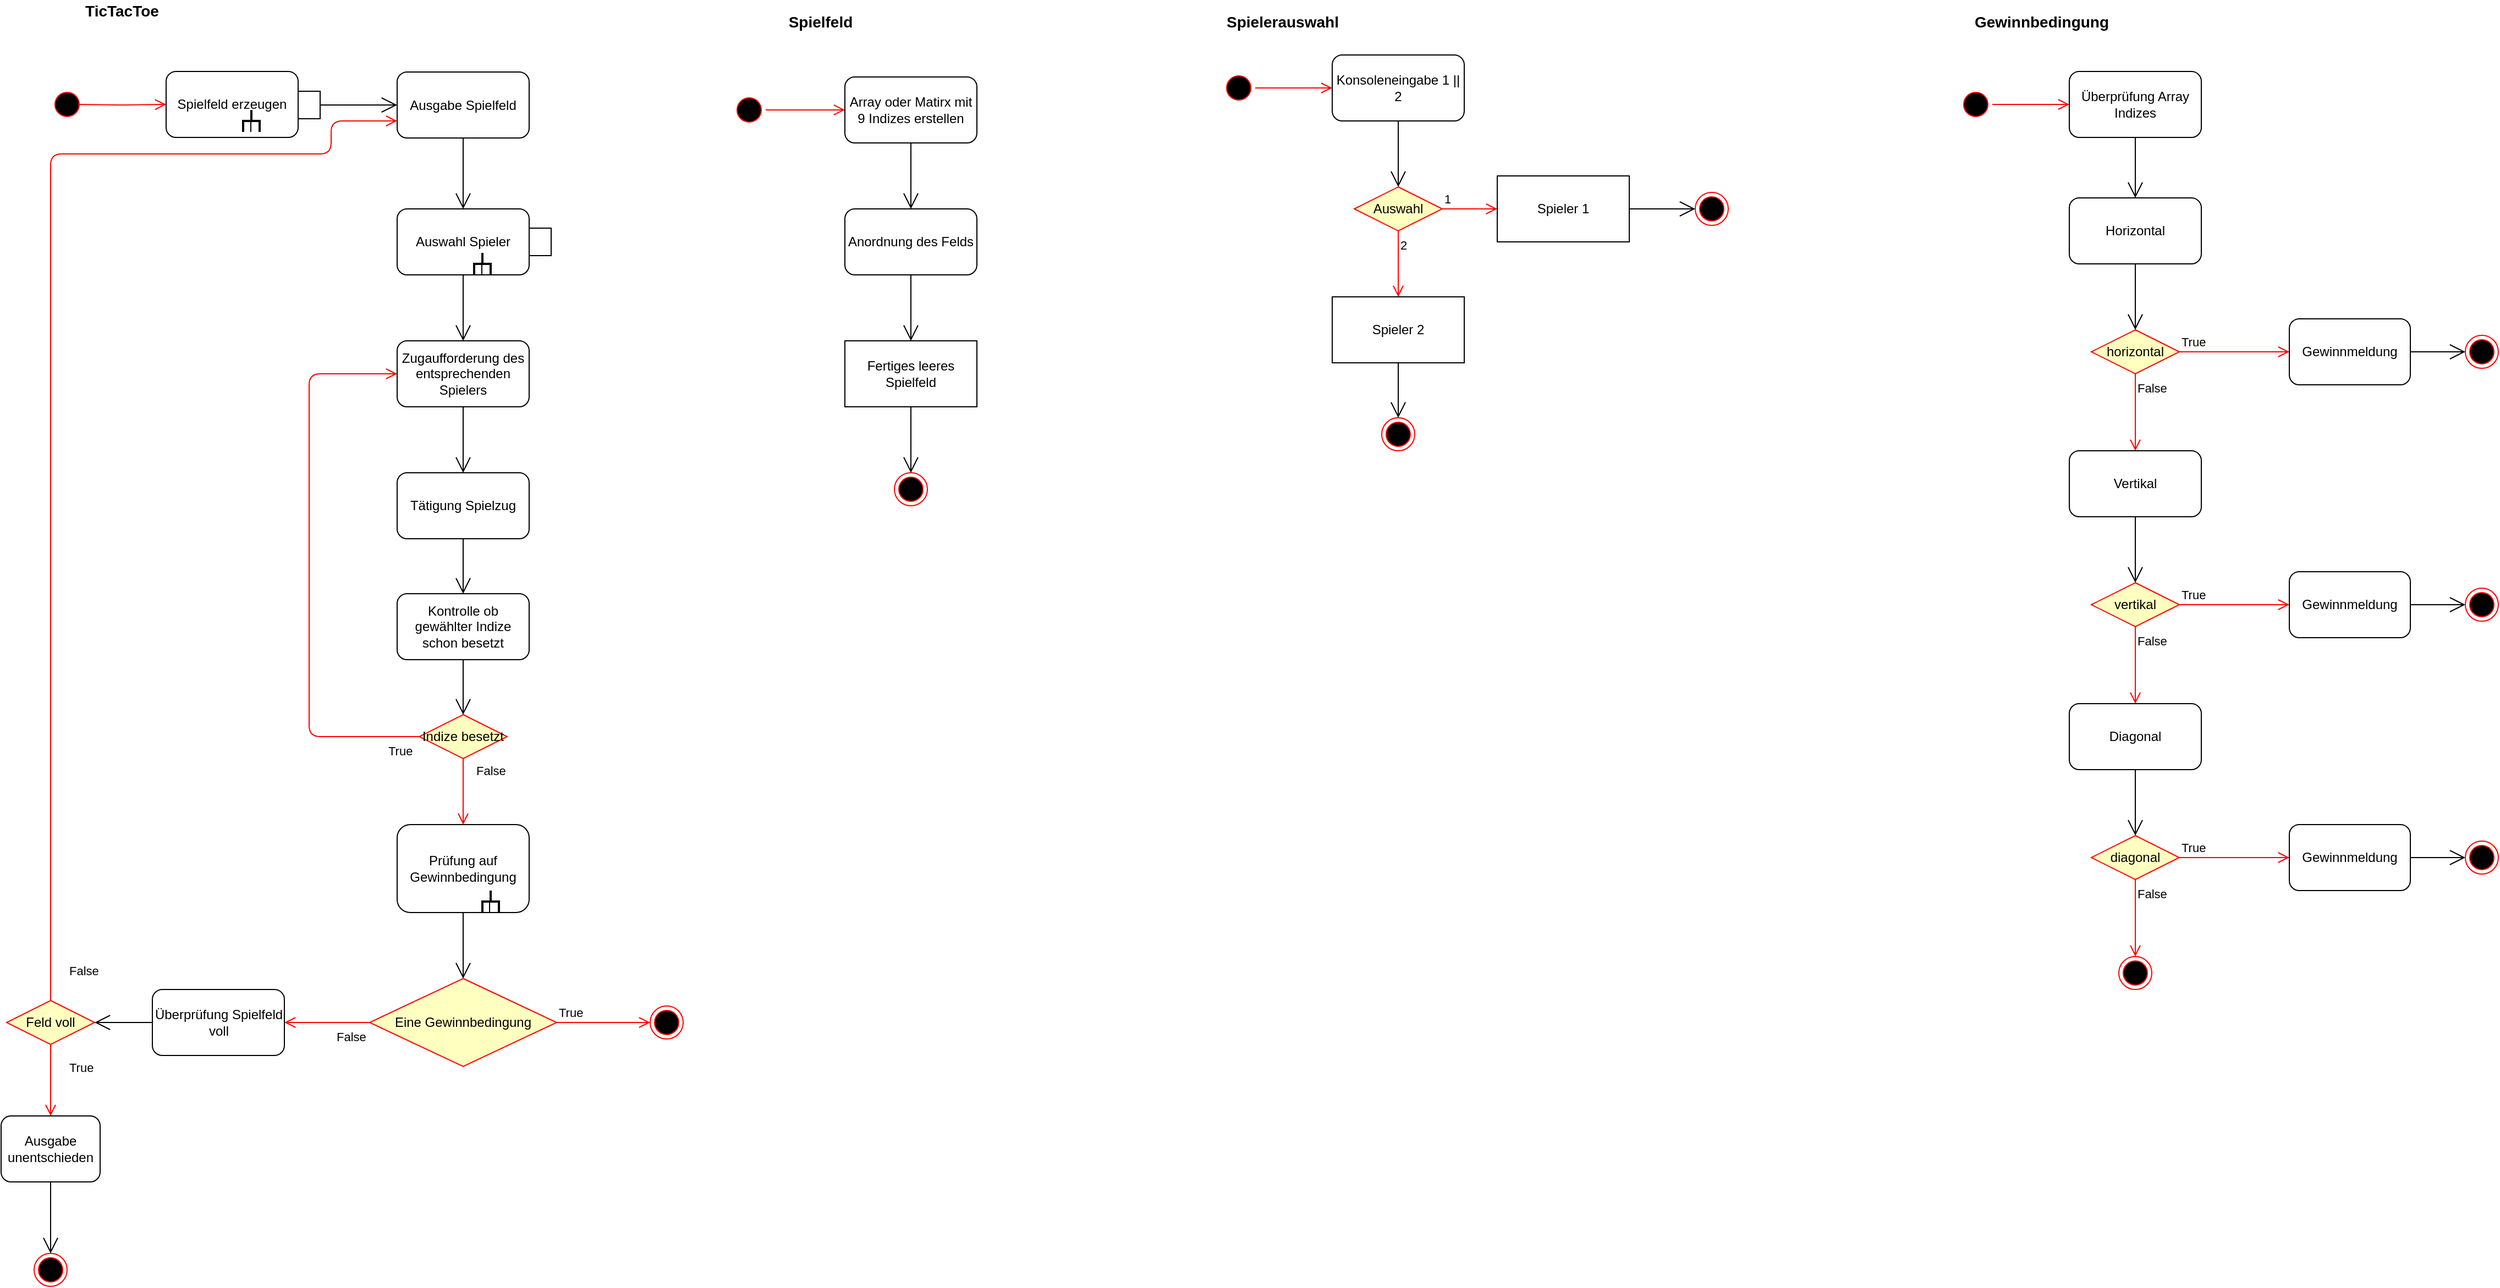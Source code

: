 <mxfile version="12.1.9" type="github" pages="1">
  <diagram id="PagjJDJrfl8wa27CeTan" name="Page-1">
    <mxGraphModel dx="1408" dy="758" grid="1" gridSize="10" guides="1" tooltips="1" connect="1" arrows="1" fold="1" page="1" pageScale="1" pageWidth="1654" pageHeight="1169" math="0" shadow="0">
      <root>
        <mxCell id="0"/>
        <mxCell id="1" parent="0"/>
        <mxCell id="5U8cR0ArCuf3vfxhjZf6-1" value="&lt;b&gt;&lt;font style=&quot;font-size: 14px&quot;&gt;TicTacToe&lt;/font&gt;&lt;/b&gt;" style="text;html=1;strokeColor=none;fillColor=none;align=center;verticalAlign=middle;whiteSpace=wrap;rounded=0;" parent="1" vertex="1">
          <mxGeometry x="60" y="20" width="100" height="20" as="geometry"/>
        </mxCell>
        <mxCell id="5U8cR0ArCuf3vfxhjZf6-2" value="" style="ellipse;html=1;shape=startState;fillColor=#000000;strokeColor=#ff0000;" parent="1" vertex="1">
          <mxGeometry x="45" y="100" width="30" height="30" as="geometry"/>
        </mxCell>
        <mxCell id="5U8cR0ArCuf3vfxhjZf6-3" value="" style="edgeStyle=orthogonalEdgeStyle;html=1;verticalAlign=bottom;endArrow=open;endSize=8;strokeColor=#ff0000;" parent="1" target="5U8cR0ArCuf3vfxhjZf6-4" edge="1">
          <mxGeometry relative="1" as="geometry">
            <mxPoint x="150" y="115" as="targetPoint"/>
            <mxPoint x="70" y="115" as="sourcePoint"/>
          </mxGeometry>
        </mxCell>
        <mxCell id="5U8cR0ArCuf3vfxhjZf6-4" value="Spielfeld erzeugen" style="rounded=1;whiteSpace=wrap;html=1;" parent="1" vertex="1">
          <mxGeometry x="150" y="85" width="120" height="60" as="geometry"/>
        </mxCell>
        <mxCell id="5U8cR0ArCuf3vfxhjZf6-5" value="" style="strokeWidth=2;html=1;shape=mxgraph.flowchart.annotation_2;align=left;labelPosition=right;pointerEvents=1;direction=south;" parent="1" vertex="1">
          <mxGeometry x="220" y="120" width="15" height="20" as="geometry"/>
        </mxCell>
        <mxCell id="5U8cR0ArCuf3vfxhjZf6-6" value="" style="endArrow=none;html=1;" parent="1" edge="1">
          <mxGeometry width="50" height="50" relative="1" as="geometry">
            <mxPoint x="227" y="130" as="sourcePoint"/>
            <mxPoint x="227" y="140" as="targetPoint"/>
            <Array as="points"/>
          </mxGeometry>
        </mxCell>
        <mxCell id="5U8cR0ArCuf3vfxhjZf6-7" value="&lt;font style=&quot;font-size: 14px&quot;&gt;&lt;b&gt;Spielfeld&lt;/b&gt;&lt;/font&gt;" style="text;html=1;strokeColor=none;fillColor=none;align=center;verticalAlign=middle;whiteSpace=wrap;rounded=0;" parent="1" vertex="1">
          <mxGeometry x="680" y="30" width="130" height="20" as="geometry"/>
        </mxCell>
        <mxCell id="5U8cR0ArCuf3vfxhjZf6-8" value="" style="ellipse;html=1;shape=startState;fillColor=#000000;strokeColor=#ff0000;" parent="1" vertex="1">
          <mxGeometry x="665" y="105" width="30" height="30" as="geometry"/>
        </mxCell>
        <mxCell id="5U8cR0ArCuf3vfxhjZf6-9" value="" style="edgeStyle=orthogonalEdgeStyle;html=1;verticalAlign=bottom;endArrow=open;endSize=8;strokeColor=#ff0000;" parent="1" source="5U8cR0ArCuf3vfxhjZf6-8" target="5U8cR0ArCuf3vfxhjZf6-10" edge="1">
          <mxGeometry relative="1" as="geometry">
            <mxPoint x="770" y="120" as="targetPoint"/>
          </mxGeometry>
        </mxCell>
        <mxCell id="5U8cR0ArCuf3vfxhjZf6-10" value="Array oder Matirx mit 9 Indizes erstellen" style="rounded=1;whiteSpace=wrap;html=1;" parent="1" vertex="1">
          <mxGeometry x="767" y="90" width="120" height="60" as="geometry"/>
        </mxCell>
        <mxCell id="5U8cR0ArCuf3vfxhjZf6-12" value="" style="endArrow=open;endFill=1;endSize=12;html=1;exitX=0.5;exitY=1;exitDx=0;exitDy=0;entryX=0.5;entryY=0;entryDx=0;entryDy=0;" parent="1" source="5U8cR0ArCuf3vfxhjZf6-10" target="5U8cR0ArCuf3vfxhjZf6-13" edge="1">
          <mxGeometry width="160" relative="1" as="geometry">
            <mxPoint x="810" y="240" as="sourcePoint"/>
            <mxPoint x="970" y="240" as="targetPoint"/>
          </mxGeometry>
        </mxCell>
        <mxCell id="5U8cR0ArCuf3vfxhjZf6-13" value="Anordnung des Felds " style="rounded=1;whiteSpace=wrap;html=1;" parent="1" vertex="1">
          <mxGeometry x="767" y="210" width="120" height="60" as="geometry"/>
        </mxCell>
        <mxCell id="5U8cR0ArCuf3vfxhjZf6-14" value="Fertiges leeres Spielfeld" style="rounded=0;whiteSpace=wrap;html=1;" parent="1" vertex="1">
          <mxGeometry x="767" y="330" width="120" height="60" as="geometry"/>
        </mxCell>
        <mxCell id="5U8cR0ArCuf3vfxhjZf6-15" value="" style="endArrow=open;endFill=1;endSize=12;html=1;exitX=0.5;exitY=1;exitDx=0;exitDy=0;" parent="1" source="5U8cR0ArCuf3vfxhjZf6-13" target="5U8cR0ArCuf3vfxhjZf6-14" edge="1">
          <mxGeometry width="160" relative="1" as="geometry">
            <mxPoint x="640" y="320" as="sourcePoint"/>
            <mxPoint x="800" y="320" as="targetPoint"/>
          </mxGeometry>
        </mxCell>
        <mxCell id="5U8cR0ArCuf3vfxhjZf6-16" value="" style="ellipse;html=1;shape=endState;fillColor=#000000;strokeColor=#ff0000;" parent="1" vertex="1">
          <mxGeometry x="812" y="450" width="30" height="30" as="geometry"/>
        </mxCell>
        <mxCell id="5U8cR0ArCuf3vfxhjZf6-17" value="" style="endArrow=open;endFill=1;endSize=12;html=1;exitX=0.5;exitY=1;exitDx=0;exitDy=0;entryX=0.5;entryY=0;entryDx=0;entryDy=0;" parent="1" source="5U8cR0ArCuf3vfxhjZf6-14" target="5U8cR0ArCuf3vfxhjZf6-16" edge="1">
          <mxGeometry width="160" relative="1" as="geometry">
            <mxPoint x="660" y="460" as="sourcePoint"/>
            <mxPoint x="820" y="460" as="targetPoint"/>
          </mxGeometry>
        </mxCell>
        <mxCell id="5U8cR0ArCuf3vfxhjZf6-18" value="" style="rounded=0;whiteSpace=wrap;html=1;" parent="1" vertex="1">
          <mxGeometry x="270" y="103" width="20" height="25" as="geometry"/>
        </mxCell>
        <mxCell id="5U8cR0ArCuf3vfxhjZf6-19" value="" style="endArrow=open;endFill=1;endSize=12;html=1;exitX=1;exitY=0.5;exitDx=0;exitDy=0;entryX=0;entryY=0.5;entryDx=0;entryDy=0;" parent="1" source="5U8cR0ArCuf3vfxhjZf6-18" target="5U8cR0ArCuf3vfxhjZf6-20" edge="1">
          <mxGeometry width="160" relative="1" as="geometry">
            <mxPoint x="300" y="120" as="sourcePoint"/>
            <mxPoint x="360" y="110" as="targetPoint"/>
          </mxGeometry>
        </mxCell>
        <mxCell id="5U8cR0ArCuf3vfxhjZf6-20" value="Ausgabe Spielfeld" style="rounded=1;whiteSpace=wrap;html=1;" parent="1" vertex="1">
          <mxGeometry x="360" y="85.5" width="120" height="60" as="geometry"/>
        </mxCell>
        <mxCell id="5U8cR0ArCuf3vfxhjZf6-21" value="Auswahl Spieler" style="rounded=1;whiteSpace=wrap;html=1;" parent="1" vertex="1">
          <mxGeometry x="360" y="210" width="120" height="60" as="geometry"/>
        </mxCell>
        <mxCell id="5U8cR0ArCuf3vfxhjZf6-22" value="" style="endArrow=open;endFill=1;endSize=12;html=1;exitX=0.5;exitY=1;exitDx=0;exitDy=0;entryX=0.5;entryY=0;entryDx=0;entryDy=0;" parent="1" source="5U8cR0ArCuf3vfxhjZf6-20" target="5U8cR0ArCuf3vfxhjZf6-21" edge="1">
          <mxGeometry width="160" relative="1" as="geometry">
            <mxPoint x="210" y="410" as="sourcePoint"/>
            <mxPoint x="370" y="410" as="targetPoint"/>
          </mxGeometry>
        </mxCell>
        <mxCell id="5U8cR0ArCuf3vfxhjZf6-23" value="" style="strokeWidth=2;html=1;shape=mxgraph.flowchart.annotation_2;align=left;labelPosition=right;pointerEvents=1;direction=south;" parent="1" vertex="1">
          <mxGeometry x="430" y="250" width="15" height="20" as="geometry"/>
        </mxCell>
        <mxCell id="5U8cR0ArCuf3vfxhjZf6-24" value="" style="endArrow=none;html=1;" parent="1" edge="1">
          <mxGeometry width="50" height="50" relative="1" as="geometry">
            <mxPoint x="437" y="260" as="sourcePoint"/>
            <mxPoint x="437" y="270" as="targetPoint"/>
            <Array as="points"/>
          </mxGeometry>
        </mxCell>
        <mxCell id="5U8cR0ArCuf3vfxhjZf6-29" value="" style="rounded=0;whiteSpace=wrap;html=1;" parent="1" vertex="1">
          <mxGeometry x="480" y="227.5" width="20" height="25" as="geometry"/>
        </mxCell>
        <mxCell id="5U8cR0ArCuf3vfxhjZf6-30" value="&lt;b&gt;&lt;font style=&quot;font-size: 14px&quot;&gt;Spielerauswahl&lt;/font&gt;&lt;/b&gt;" style="text;html=1;strokeColor=none;fillColor=none;align=center;verticalAlign=middle;whiteSpace=wrap;rounded=0;" parent="1" vertex="1">
          <mxGeometry x="1110" y="30" width="110" height="20" as="geometry"/>
        </mxCell>
        <mxCell id="5U8cR0ArCuf3vfxhjZf6-31" value="" style="ellipse;html=1;shape=startState;fillColor=#000000;strokeColor=#ff0000;" parent="1" vertex="1">
          <mxGeometry x="1110" y="85" width="30" height="30" as="geometry"/>
        </mxCell>
        <mxCell id="5U8cR0ArCuf3vfxhjZf6-32" value="" style="edgeStyle=orthogonalEdgeStyle;html=1;verticalAlign=bottom;endArrow=open;endSize=8;strokeColor=#ff0000;" parent="1" source="5U8cR0ArCuf3vfxhjZf6-31" target="5U8cR0ArCuf3vfxhjZf6-33" edge="1">
          <mxGeometry relative="1" as="geometry">
            <mxPoint x="1210" y="100" as="targetPoint"/>
          </mxGeometry>
        </mxCell>
        <mxCell id="5U8cR0ArCuf3vfxhjZf6-33" value="Konsoleneingabe 1 || 2" style="rounded=1;whiteSpace=wrap;html=1;" parent="1" vertex="1">
          <mxGeometry x="1210" y="70" width="120" height="60" as="geometry"/>
        </mxCell>
        <mxCell id="5U8cR0ArCuf3vfxhjZf6-34" value="" style="endArrow=open;endFill=1;endSize=12;html=1;exitX=0.5;exitY=1;exitDx=0;exitDy=0;entryX=0.5;entryY=0;entryDx=0;entryDy=0;" parent="1" source="5U8cR0ArCuf3vfxhjZf6-33" target="5U8cR0ArCuf3vfxhjZf6-35" edge="1">
          <mxGeometry width="160" relative="1" as="geometry">
            <mxPoint x="1240" y="190" as="sourcePoint"/>
            <mxPoint x="1270" y="190" as="targetPoint"/>
          </mxGeometry>
        </mxCell>
        <mxCell id="5U8cR0ArCuf3vfxhjZf6-35" value="Auswahl" style="rhombus;whiteSpace=wrap;html=1;fillColor=#ffffc0;strokeColor=#ff0000;" parent="1" vertex="1">
          <mxGeometry x="1230" y="190" width="80" height="40" as="geometry"/>
        </mxCell>
        <mxCell id="5U8cR0ArCuf3vfxhjZf6-36" value="1" style="edgeStyle=orthogonalEdgeStyle;html=1;align=left;verticalAlign=bottom;endArrow=open;endSize=8;strokeColor=#ff0000;" parent="1" source="5U8cR0ArCuf3vfxhjZf6-35" target="5U8cR0ArCuf3vfxhjZf6-38" edge="1">
          <mxGeometry x="-1" relative="1" as="geometry">
            <mxPoint x="1360" y="210" as="targetPoint"/>
          </mxGeometry>
        </mxCell>
        <mxCell id="5U8cR0ArCuf3vfxhjZf6-37" value="2" style="edgeStyle=orthogonalEdgeStyle;html=1;align=left;verticalAlign=top;endArrow=open;endSize=8;strokeColor=#ff0000;" parent="1" source="5U8cR0ArCuf3vfxhjZf6-35" target="5U8cR0ArCuf3vfxhjZf6-41" edge="1">
          <mxGeometry x="-1" relative="1" as="geometry">
            <mxPoint x="1270" y="290" as="targetPoint"/>
          </mxGeometry>
        </mxCell>
        <mxCell id="5U8cR0ArCuf3vfxhjZf6-38" value="Spieler 1" style="rounded=0;whiteSpace=wrap;html=1;" parent="1" vertex="1">
          <mxGeometry x="1360" y="180" width="120" height="60" as="geometry"/>
        </mxCell>
        <mxCell id="5U8cR0ArCuf3vfxhjZf6-39" value="" style="ellipse;html=1;shape=endState;fillColor=#000000;strokeColor=#ff0000;" parent="1" vertex="1">
          <mxGeometry x="1540" y="195" width="30" height="30" as="geometry"/>
        </mxCell>
        <mxCell id="5U8cR0ArCuf3vfxhjZf6-40" value="" style="endArrow=open;endFill=1;endSize=12;html=1;exitX=1;exitY=0.5;exitDx=0;exitDy=0;entryX=0;entryY=0.5;entryDx=0;entryDy=0;" parent="1" source="5U8cR0ArCuf3vfxhjZf6-38" target="5U8cR0ArCuf3vfxhjZf6-39" edge="1">
          <mxGeometry width="160" relative="1" as="geometry">
            <mxPoint x="1430" y="370" as="sourcePoint"/>
            <mxPoint x="1590" y="370" as="targetPoint"/>
          </mxGeometry>
        </mxCell>
        <mxCell id="5U8cR0ArCuf3vfxhjZf6-41" value="Spieler 2" style="rounded=0;whiteSpace=wrap;html=1;" parent="1" vertex="1">
          <mxGeometry x="1210" y="290" width="120" height="60" as="geometry"/>
        </mxCell>
        <mxCell id="5U8cR0ArCuf3vfxhjZf6-42" value="" style="endArrow=open;endFill=1;endSize=12;html=1;exitX=0.5;exitY=1;exitDx=0;exitDy=0;" parent="1" source="5U8cR0ArCuf3vfxhjZf6-41" target="5U8cR0ArCuf3vfxhjZf6-43" edge="1">
          <mxGeometry width="160" relative="1" as="geometry">
            <mxPoint x="1250" y="400" as="sourcePoint"/>
            <mxPoint x="1270" y="410" as="targetPoint"/>
          </mxGeometry>
        </mxCell>
        <mxCell id="5U8cR0ArCuf3vfxhjZf6-43" value="" style="ellipse;html=1;shape=endState;fillColor=#000000;strokeColor=#ff0000;" parent="1" vertex="1">
          <mxGeometry x="1255" y="400" width="30" height="30" as="geometry"/>
        </mxCell>
        <mxCell id="5U8cR0ArCuf3vfxhjZf6-44" value="" style="endArrow=open;endFill=1;endSize=12;html=1;exitX=0.5;exitY=1;exitDx=0;exitDy=0;entryX=0.5;entryY=0;entryDx=0;entryDy=0;" parent="1" source="5U8cR0ArCuf3vfxhjZf6-21" target="5U8cR0ArCuf3vfxhjZf6-45" edge="1">
          <mxGeometry width="160" relative="1" as="geometry">
            <mxPoint x="370" y="340" as="sourcePoint"/>
            <mxPoint x="420" y="320" as="targetPoint"/>
          </mxGeometry>
        </mxCell>
        <mxCell id="5U8cR0ArCuf3vfxhjZf6-45" value="Zugaufforderung des entsprechenden Spielers" style="rounded=1;whiteSpace=wrap;html=1;" parent="1" vertex="1">
          <mxGeometry x="360" y="330" width="120" height="60" as="geometry"/>
        </mxCell>
        <mxCell id="5U8cR0ArCuf3vfxhjZf6-46" value="Tätigung Spielzug" style="rounded=1;whiteSpace=wrap;html=1;" parent="1" vertex="1">
          <mxGeometry x="360" y="450" width="120" height="60" as="geometry"/>
        </mxCell>
        <mxCell id="5U8cR0ArCuf3vfxhjZf6-47" value="" style="endArrow=open;endFill=1;endSize=12;html=1;exitX=0.5;exitY=1;exitDx=0;exitDy=0;entryX=0.5;entryY=0;entryDx=0;entryDy=0;" parent="1" source="5U8cR0ArCuf3vfxhjZf6-45" target="5U8cR0ArCuf3vfxhjZf6-46" edge="1">
          <mxGeometry width="160" relative="1" as="geometry">
            <mxPoint x="220" y="430" as="sourcePoint"/>
            <mxPoint x="380" y="430" as="targetPoint"/>
          </mxGeometry>
        </mxCell>
        <mxCell id="5U8cR0ArCuf3vfxhjZf6-48" value="Prüfung auf Gewinnbedingung" style="rounded=1;whiteSpace=wrap;html=1;" parent="1" vertex="1">
          <mxGeometry x="360" y="770" width="120" height="80" as="geometry"/>
        </mxCell>
        <mxCell id="5U8cR0ArCuf3vfxhjZf6-49" value="" style="endArrow=open;endFill=1;endSize=12;html=1;exitX=0.5;exitY=1;exitDx=0;exitDy=0;entryX=0.5;entryY=0;entryDx=0;entryDy=0;" parent="1" source="5U8cR0ArCuf3vfxhjZf6-46" target="O1LbK02TE7n4aaDQIqhu-1" edge="1">
          <mxGeometry width="160" relative="1" as="geometry">
            <mxPoint x="280" y="530" as="sourcePoint"/>
            <mxPoint x="420" y="560" as="targetPoint"/>
          </mxGeometry>
        </mxCell>
        <mxCell id="5U8cR0ArCuf3vfxhjZf6-50" value="" style="strokeWidth=2;html=1;shape=mxgraph.flowchart.annotation_2;align=left;labelPosition=right;pointerEvents=1;direction=south;" parent="1" vertex="1">
          <mxGeometry x="437.5" y="830" width="15" height="20" as="geometry"/>
        </mxCell>
        <mxCell id="5U8cR0ArCuf3vfxhjZf6-51" value="" style="endArrow=none;html=1;" parent="1" edge="1">
          <mxGeometry width="50" height="50" relative="1" as="geometry">
            <mxPoint x="444" y="840" as="sourcePoint"/>
            <mxPoint x="444" y="850" as="targetPoint"/>
            <Array as="points"/>
          </mxGeometry>
        </mxCell>
        <mxCell id="5U8cR0ArCuf3vfxhjZf6-52" value="&lt;b&gt;&lt;font style=&quot;font-size: 14px&quot;&gt;Gewinnbedingung&lt;/font&gt;&lt;/b&gt;" style="text;html=1;strokeColor=none;fillColor=none;align=center;verticalAlign=middle;whiteSpace=wrap;rounded=0;" parent="1" vertex="1">
          <mxGeometry x="1790" y="30" width="130" height="20" as="geometry"/>
        </mxCell>
        <mxCell id="5U8cR0ArCuf3vfxhjZf6-53" value="" style="ellipse;html=1;shape=startState;fillColor=#000000;strokeColor=#ff0000;" parent="1" vertex="1">
          <mxGeometry x="1780" y="100" width="30" height="30" as="geometry"/>
        </mxCell>
        <mxCell id="5U8cR0ArCuf3vfxhjZf6-54" value="" style="edgeStyle=orthogonalEdgeStyle;html=1;verticalAlign=bottom;endArrow=open;endSize=8;strokeColor=#ff0000;" parent="1" source="5U8cR0ArCuf3vfxhjZf6-53" target="5U8cR0ArCuf3vfxhjZf6-55" edge="1">
          <mxGeometry relative="1" as="geometry">
            <mxPoint x="1880" y="115" as="targetPoint"/>
          </mxGeometry>
        </mxCell>
        <mxCell id="5U8cR0ArCuf3vfxhjZf6-55" value="Überprüfung Array Indizes" style="rounded=1;whiteSpace=wrap;html=1;" parent="1" vertex="1">
          <mxGeometry x="1880" y="85" width="120" height="60" as="geometry"/>
        </mxCell>
        <mxCell id="5U8cR0ArCuf3vfxhjZf6-56" value="Horizontal" style="rounded=1;whiteSpace=wrap;html=1;" parent="1" vertex="1">
          <mxGeometry x="1880" y="200" width="120" height="60" as="geometry"/>
        </mxCell>
        <mxCell id="5U8cR0ArCuf3vfxhjZf6-57" value="" style="endArrow=open;endFill=1;endSize=12;html=1;exitX=0.5;exitY=1;exitDx=0;exitDy=0;" parent="1" source="5U8cR0ArCuf3vfxhjZf6-55" target="5U8cR0ArCuf3vfxhjZf6-56" edge="1">
          <mxGeometry width="160" relative="1" as="geometry">
            <mxPoint x="1740" y="240" as="sourcePoint"/>
            <mxPoint x="1900" y="240" as="targetPoint"/>
          </mxGeometry>
        </mxCell>
        <mxCell id="5U8cR0ArCuf3vfxhjZf6-58" value="horizontal" style="rhombus;whiteSpace=wrap;html=1;fillColor=#ffffc0;strokeColor=#ff0000;" parent="1" vertex="1">
          <mxGeometry x="1900" y="320" width="80" height="40" as="geometry"/>
        </mxCell>
        <mxCell id="5U8cR0ArCuf3vfxhjZf6-59" value="True" style="edgeStyle=orthogonalEdgeStyle;html=1;align=left;verticalAlign=bottom;endArrow=open;endSize=8;strokeColor=#ff0000;" parent="1" source="5U8cR0ArCuf3vfxhjZf6-58" target="5U8cR0ArCuf3vfxhjZf6-66" edge="1">
          <mxGeometry x="-1" relative="1" as="geometry">
            <mxPoint x="2060" y="340" as="targetPoint"/>
          </mxGeometry>
        </mxCell>
        <mxCell id="5U8cR0ArCuf3vfxhjZf6-60" value="False" style="edgeStyle=orthogonalEdgeStyle;html=1;align=left;verticalAlign=top;endArrow=open;endSize=8;strokeColor=#ff0000;" parent="1" source="5U8cR0ArCuf3vfxhjZf6-58" target="5U8cR0ArCuf3vfxhjZf6-69" edge="1">
          <mxGeometry x="-1" relative="1" as="geometry">
            <mxPoint x="1940" y="430" as="targetPoint"/>
          </mxGeometry>
        </mxCell>
        <mxCell id="5U8cR0ArCuf3vfxhjZf6-61" value="" style="endArrow=open;endFill=1;endSize=12;html=1;exitX=0.5;exitY=1;exitDx=0;exitDy=0;entryX=0.5;entryY=0;entryDx=0;entryDy=0;" parent="1" source="5U8cR0ArCuf3vfxhjZf6-56" target="5U8cR0ArCuf3vfxhjZf6-58" edge="1">
          <mxGeometry width="160" relative="1" as="geometry">
            <mxPoint x="1800" y="360" as="sourcePoint"/>
            <mxPoint x="1960" y="360" as="targetPoint"/>
          </mxGeometry>
        </mxCell>
        <mxCell id="5U8cR0ArCuf3vfxhjZf6-66" value="Gewinnmeldung" style="rounded=1;whiteSpace=wrap;html=1;" parent="1" vertex="1">
          <mxGeometry x="2080" y="310" width="110" height="60" as="geometry"/>
        </mxCell>
        <mxCell id="5U8cR0ArCuf3vfxhjZf6-67" value="" style="ellipse;html=1;shape=endState;fillColor=#000000;strokeColor=#ff0000;" parent="1" vertex="1">
          <mxGeometry x="2240" y="325" width="30" height="30" as="geometry"/>
        </mxCell>
        <mxCell id="5U8cR0ArCuf3vfxhjZf6-68" value="" style="endArrow=open;endFill=1;endSize=12;html=1;entryX=0;entryY=0.5;entryDx=0;entryDy=0;" parent="1" source="5U8cR0ArCuf3vfxhjZf6-66" target="5U8cR0ArCuf3vfxhjZf6-67" edge="1">
          <mxGeometry width="160" relative="1" as="geometry">
            <mxPoint x="2180" y="340" as="sourcePoint"/>
            <mxPoint x="2340" y="430" as="targetPoint"/>
          </mxGeometry>
        </mxCell>
        <mxCell id="5U8cR0ArCuf3vfxhjZf6-69" value="Vertikal" style="rounded=1;whiteSpace=wrap;html=1;" parent="1" vertex="1">
          <mxGeometry x="1880" y="430" width="120" height="60" as="geometry"/>
        </mxCell>
        <mxCell id="5U8cR0ArCuf3vfxhjZf6-70" value="" style="endArrow=open;endFill=1;endSize=12;html=1;exitX=0.5;exitY=1;exitDx=0;exitDy=0;entryX=0.5;entryY=0;entryDx=0;entryDy=0;" parent="1" source="5U8cR0ArCuf3vfxhjZf6-69" target="5U8cR0ArCuf3vfxhjZf6-71" edge="1">
          <mxGeometry width="160" relative="1" as="geometry">
            <mxPoint x="1890" y="530" as="sourcePoint"/>
            <mxPoint x="2050" y="530" as="targetPoint"/>
          </mxGeometry>
        </mxCell>
        <mxCell id="5U8cR0ArCuf3vfxhjZf6-71" value="vertikal" style="rhombus;whiteSpace=wrap;html=1;fillColor=#ffffc0;strokeColor=#ff0000;" parent="1" vertex="1">
          <mxGeometry x="1900" y="550" width="80" height="40" as="geometry"/>
        </mxCell>
        <mxCell id="5U8cR0ArCuf3vfxhjZf6-72" value="True" style="edgeStyle=orthogonalEdgeStyle;html=1;align=left;verticalAlign=bottom;endArrow=open;endSize=8;strokeColor=#ff0000;" parent="1" source="5U8cR0ArCuf3vfxhjZf6-71" target="5U8cR0ArCuf3vfxhjZf6-74" edge="1">
          <mxGeometry x="-1" relative="1" as="geometry">
            <mxPoint x="2070" y="570" as="targetPoint"/>
          </mxGeometry>
        </mxCell>
        <mxCell id="5U8cR0ArCuf3vfxhjZf6-73" value="False" style="edgeStyle=orthogonalEdgeStyle;html=1;align=left;verticalAlign=top;endArrow=open;endSize=8;strokeColor=#ff0000;entryX=0.5;entryY=0;entryDx=0;entryDy=0;" parent="1" source="5U8cR0ArCuf3vfxhjZf6-71" target="5U8cR0ArCuf3vfxhjZf6-77" edge="1">
          <mxGeometry x="-1" relative="1" as="geometry">
            <mxPoint x="1940" y="660" as="targetPoint"/>
          </mxGeometry>
        </mxCell>
        <mxCell id="5U8cR0ArCuf3vfxhjZf6-74" value="Gewinnmeldung" style="rounded=1;whiteSpace=wrap;html=1;" parent="1" vertex="1">
          <mxGeometry x="2080" y="540" width="110" height="60" as="geometry"/>
        </mxCell>
        <mxCell id="5U8cR0ArCuf3vfxhjZf6-75" value="" style="endArrow=open;endFill=1;endSize=12;html=1;exitX=1;exitY=0.5;exitDx=0;exitDy=0;entryX=0;entryY=0.5;entryDx=0;entryDy=0;" parent="1" source="5U8cR0ArCuf3vfxhjZf6-74" target="5U8cR0ArCuf3vfxhjZf6-76" edge="1">
          <mxGeometry width="160" relative="1" as="geometry">
            <mxPoint x="2030" y="700" as="sourcePoint"/>
            <mxPoint x="2190" y="700" as="targetPoint"/>
          </mxGeometry>
        </mxCell>
        <mxCell id="5U8cR0ArCuf3vfxhjZf6-76" value="" style="ellipse;html=1;shape=endState;fillColor=#000000;strokeColor=#ff0000;" parent="1" vertex="1">
          <mxGeometry x="2240" y="555" width="30" height="30" as="geometry"/>
        </mxCell>
        <mxCell id="5U8cR0ArCuf3vfxhjZf6-77" value="Diagonal" style="rounded=1;whiteSpace=wrap;html=1;" parent="1" vertex="1">
          <mxGeometry x="1880" y="660" width="120" height="60" as="geometry"/>
        </mxCell>
        <mxCell id="5U8cR0ArCuf3vfxhjZf6-78" value="" style="endArrow=open;endFill=1;endSize=12;html=1;exitX=0.5;exitY=1;exitDx=0;exitDy=0;entryX=0.5;entryY=0;entryDx=0;entryDy=0;" parent="1" source="5U8cR0ArCuf3vfxhjZf6-77" target="5U8cR0ArCuf3vfxhjZf6-79" edge="1">
          <mxGeometry width="160" relative="1" as="geometry">
            <mxPoint x="1900" y="770" as="sourcePoint"/>
            <mxPoint x="2060" y="770" as="targetPoint"/>
          </mxGeometry>
        </mxCell>
        <mxCell id="5U8cR0ArCuf3vfxhjZf6-79" value="diagonal" style="rhombus;whiteSpace=wrap;html=1;fillColor=#ffffc0;strokeColor=#ff0000;" parent="1" vertex="1">
          <mxGeometry x="1900" y="780" width="80" height="40" as="geometry"/>
        </mxCell>
        <mxCell id="5U8cR0ArCuf3vfxhjZf6-80" value="True" style="edgeStyle=orthogonalEdgeStyle;html=1;align=left;verticalAlign=bottom;endArrow=open;endSize=8;strokeColor=#ff0000;entryX=0;entryY=0.5;entryDx=0;entryDy=0;" parent="1" source="5U8cR0ArCuf3vfxhjZf6-79" target="5U8cR0ArCuf3vfxhjZf6-82" edge="1">
          <mxGeometry x="-1" relative="1" as="geometry">
            <mxPoint x="2080" y="800" as="targetPoint"/>
          </mxGeometry>
        </mxCell>
        <mxCell id="5U8cR0ArCuf3vfxhjZf6-81" value="False" style="edgeStyle=orthogonalEdgeStyle;html=1;align=left;verticalAlign=top;endArrow=open;endSize=8;strokeColor=#ff0000;entryX=0.5;entryY=0;entryDx=0;entryDy=0;" parent="1" source="5U8cR0ArCuf3vfxhjZf6-79" target="5U8cR0ArCuf3vfxhjZf6-86" edge="1">
          <mxGeometry x="-1" relative="1" as="geometry">
            <mxPoint x="1940" y="890" as="targetPoint"/>
          </mxGeometry>
        </mxCell>
        <mxCell id="5U8cR0ArCuf3vfxhjZf6-82" value="Gewinnmeldung" style="rounded=1;whiteSpace=wrap;html=1;" parent="1" vertex="1">
          <mxGeometry x="2080" y="770" width="110" height="60" as="geometry"/>
        </mxCell>
        <mxCell id="5U8cR0ArCuf3vfxhjZf6-83" value="" style="endArrow=open;endFill=1;endSize=12;html=1;exitX=1;exitY=0.5;exitDx=0;exitDy=0;entryX=0;entryY=0.5;entryDx=0;entryDy=0;" parent="1" source="5U8cR0ArCuf3vfxhjZf6-82" target="5U8cR0ArCuf3vfxhjZf6-84" edge="1">
          <mxGeometry width="160" relative="1" as="geometry">
            <mxPoint x="2140" y="890" as="sourcePoint"/>
            <mxPoint x="2300" y="890" as="targetPoint"/>
          </mxGeometry>
        </mxCell>
        <mxCell id="5U8cR0ArCuf3vfxhjZf6-84" value="" style="ellipse;html=1;shape=endState;fillColor=#000000;strokeColor=#ff0000;" parent="1" vertex="1">
          <mxGeometry x="2240" y="785" width="30" height="30" as="geometry"/>
        </mxCell>
        <mxCell id="5U8cR0ArCuf3vfxhjZf6-86" value="" style="ellipse;html=1;shape=endState;fillColor=#000000;strokeColor=#ff0000;" parent="1" vertex="1">
          <mxGeometry x="1925" y="890" width="30" height="30" as="geometry"/>
        </mxCell>
        <mxCell id="5U8cR0ArCuf3vfxhjZf6-90" value="" style="endArrow=open;endFill=1;endSize=12;html=1;exitX=0.5;exitY=1;exitDx=0;exitDy=0;entryX=0.5;entryY=0;entryDx=0;entryDy=0;" parent="1" source="5U8cR0ArCuf3vfxhjZf6-48" target="5U8cR0ArCuf3vfxhjZf6-93" edge="1">
          <mxGeometry width="160" relative="1" as="geometry">
            <mxPoint x="720" y="980" as="sourcePoint"/>
            <mxPoint x="460" y="1000" as="targetPoint"/>
          </mxGeometry>
        </mxCell>
        <mxCell id="5U8cR0ArCuf3vfxhjZf6-93" value="Eine Gewinnbedingung" style="rhombus;whiteSpace=wrap;html=1;fillColor=#ffffc0;strokeColor=#ff0000;" parent="1" vertex="1">
          <mxGeometry x="335" y="910" width="170" height="80" as="geometry"/>
        </mxCell>
        <mxCell id="5U8cR0ArCuf3vfxhjZf6-94" value="True" style="edgeStyle=orthogonalEdgeStyle;html=1;align=left;verticalAlign=bottom;endArrow=open;endSize=8;strokeColor=#ff0000;entryX=0;entryY=0.5;entryDx=0;entryDy=0;" parent="1" source="5U8cR0ArCuf3vfxhjZf6-93" target="5U8cR0ArCuf3vfxhjZf6-96" edge="1">
          <mxGeometry x="-1" relative="1" as="geometry">
            <mxPoint x="610" y="1030" as="targetPoint"/>
          </mxGeometry>
        </mxCell>
        <mxCell id="5U8cR0ArCuf3vfxhjZf6-95" value="&lt;div&gt;False&lt;/div&gt;&lt;div&gt;&lt;br&gt;&lt;/div&gt;" style="edgeStyle=orthogonalEdgeStyle;html=1;align=left;verticalAlign=top;endArrow=open;endSize=8;strokeColor=#ff0000;entryX=1;entryY=0.5;entryDx=0;entryDy=0;" parent="1" source="5U8cR0ArCuf3vfxhjZf6-93" target="5U8cR0ArCuf3vfxhjZf6-99" edge="1">
          <mxGeometry x="-0.176" relative="1" as="geometry">
            <mxPoint x="290" y="1030" as="targetPoint"/>
            <mxPoint as="offset"/>
          </mxGeometry>
        </mxCell>
        <mxCell id="5U8cR0ArCuf3vfxhjZf6-96" value="" style="ellipse;html=1;shape=endState;fillColor=#000000;strokeColor=#ff0000;" parent="1" vertex="1">
          <mxGeometry x="590" y="935" width="30" height="30" as="geometry"/>
        </mxCell>
        <mxCell id="5U8cR0ArCuf3vfxhjZf6-99" value="Überprüfung Spielfeld voll" style="rounded=1;whiteSpace=wrap;html=1;" parent="1" vertex="1">
          <mxGeometry x="137.5" y="920" width="120" height="60" as="geometry"/>
        </mxCell>
        <mxCell id="5U8cR0ArCuf3vfxhjZf6-102" value="Feld voll" style="rhombus;whiteSpace=wrap;html=1;fillColor=#ffffc0;strokeColor=#ff0000;" parent="1" vertex="1">
          <mxGeometry x="5" y="930" width="80" height="40" as="geometry"/>
        </mxCell>
        <mxCell id="5U8cR0ArCuf3vfxhjZf6-103" value="True" style="edgeStyle=orthogonalEdgeStyle;html=1;align=left;verticalAlign=bottom;endArrow=open;endSize=8;strokeColor=#ff0000;entryX=0.5;entryY=0;entryDx=0;entryDy=0;" parent="1" source="5U8cR0ArCuf3vfxhjZf6-102" target="5U8cR0ArCuf3vfxhjZf6-107" edge="1">
          <mxGeometry x="-0.077" y="15" relative="1" as="geometry">
            <mxPoint x="45" y="1050" as="targetPoint"/>
            <mxPoint as="offset"/>
          </mxGeometry>
        </mxCell>
        <mxCell id="5U8cR0ArCuf3vfxhjZf6-104" value="False" style="edgeStyle=orthogonalEdgeStyle;html=1;align=left;verticalAlign=top;endArrow=open;endSize=8;strokeColor=#ff0000;" parent="1" source="5U8cR0ArCuf3vfxhjZf6-102" target="5U8cR0ArCuf3vfxhjZf6-20" edge="1">
          <mxGeometry x="0.408" y="-730" relative="1" as="geometry">
            <mxPoint x="362" y="130" as="targetPoint"/>
            <Array as="points">
              <mxPoint x="45" y="160"/>
              <mxPoint x="300" y="160"/>
              <mxPoint x="300" y="130"/>
            </Array>
            <mxPoint as="offset"/>
          </mxGeometry>
        </mxCell>
        <mxCell id="5U8cR0ArCuf3vfxhjZf6-106" value="" style="endArrow=open;endFill=1;endSize=12;html=1;exitX=0;exitY=0.5;exitDx=0;exitDy=0;entryX=1;entryY=0.5;entryDx=0;entryDy=0;" parent="1" source="5U8cR0ArCuf3vfxhjZf6-99" target="5U8cR0ArCuf3vfxhjZf6-102" edge="1">
          <mxGeometry width="160" relative="1" as="geometry">
            <mxPoint x="130" y="895" as="sourcePoint"/>
            <mxPoint x="85" y="815" as="targetPoint"/>
          </mxGeometry>
        </mxCell>
        <mxCell id="5U8cR0ArCuf3vfxhjZf6-107" value="Ausgabe unentschieden" style="rounded=1;whiteSpace=wrap;html=1;" parent="1" vertex="1">
          <mxGeometry y="1035" width="90" height="60" as="geometry"/>
        </mxCell>
        <mxCell id="5U8cR0ArCuf3vfxhjZf6-108" value="" style="ellipse;html=1;shape=endState;fillColor=#000000;strokeColor=#ff0000;" parent="1" vertex="1">
          <mxGeometry x="30" y="1160" width="30" height="30" as="geometry"/>
        </mxCell>
        <mxCell id="5U8cR0ArCuf3vfxhjZf6-109" value="" style="endArrow=open;endFill=1;endSize=12;html=1;exitX=0.5;exitY=1;exitDx=0;exitDy=0;entryX=0.5;entryY=0;entryDx=0;entryDy=0;" parent="1" source="5U8cR0ArCuf3vfxhjZf6-107" target="5U8cR0ArCuf3vfxhjZf6-108" edge="1">
          <mxGeometry width="160" relative="1" as="geometry">
            <mxPoint x="120" y="1150" as="sourcePoint"/>
            <mxPoint x="280" y="1150" as="targetPoint"/>
          </mxGeometry>
        </mxCell>
        <mxCell id="O1LbK02TE7n4aaDQIqhu-1" value="Kontrolle ob gewählter Indize schon besetzt" style="rounded=1;whiteSpace=wrap;html=1;" parent="1" vertex="1">
          <mxGeometry x="360" y="560" width="120" height="60" as="geometry"/>
        </mxCell>
        <mxCell id="O1LbK02TE7n4aaDQIqhu-2" value="Indize besetzt" style="rhombus;whiteSpace=wrap;html=1;fillColor=#ffffc0;strokeColor=#ff0000;" parent="1" vertex="1">
          <mxGeometry x="380" y="670" width="80" height="40" as="geometry"/>
        </mxCell>
        <mxCell id="O1LbK02TE7n4aaDQIqhu-3" value="False" style="edgeStyle=orthogonalEdgeStyle;html=1;align=left;verticalAlign=bottom;endArrow=open;endSize=8;strokeColor=#ff0000;entryX=0.5;entryY=0;entryDx=0;entryDy=0;" parent="1" source="O1LbK02TE7n4aaDQIqhu-2" target="5U8cR0ArCuf3vfxhjZf6-48" edge="1">
          <mxGeometry x="-0.333" y="10" relative="1" as="geometry">
            <mxPoint x="420" y="760" as="targetPoint"/>
            <mxPoint as="offset"/>
          </mxGeometry>
        </mxCell>
        <mxCell id="O1LbK02TE7n4aaDQIqhu-4" value="True" style="edgeStyle=orthogonalEdgeStyle;html=1;align=left;verticalAlign=top;endArrow=open;endSize=8;strokeColor=#ff0000;entryX=0;entryY=0.5;entryDx=0;entryDy=0;exitX=0;exitY=0.5;exitDx=0;exitDy=0;" parent="1" source="O1LbK02TE7n4aaDQIqhu-2" target="5U8cR0ArCuf3vfxhjZf6-45" edge="1">
          <mxGeometry x="-0.882" relative="1" as="geometry">
            <mxPoint x="280" y="690" as="targetPoint"/>
            <Array as="points">
              <mxPoint x="280" y="690"/>
              <mxPoint x="280" y="360"/>
            </Array>
            <mxPoint as="offset"/>
          </mxGeometry>
        </mxCell>
        <mxCell id="O1LbK02TE7n4aaDQIqhu-5" value="" style="endArrow=open;endFill=1;endSize=12;html=1;exitX=0.5;exitY=1;exitDx=0;exitDy=0;entryX=0.5;entryY=0;entryDx=0;entryDy=0;" parent="1" source="O1LbK02TE7n4aaDQIqhu-1" target="O1LbK02TE7n4aaDQIqhu-2" edge="1">
          <mxGeometry width="160" relative="1" as="geometry">
            <mxPoint x="200" y="650" as="sourcePoint"/>
            <mxPoint x="360" y="650" as="targetPoint"/>
          </mxGeometry>
        </mxCell>
      </root>
    </mxGraphModel>
  </diagram>
</mxfile>
